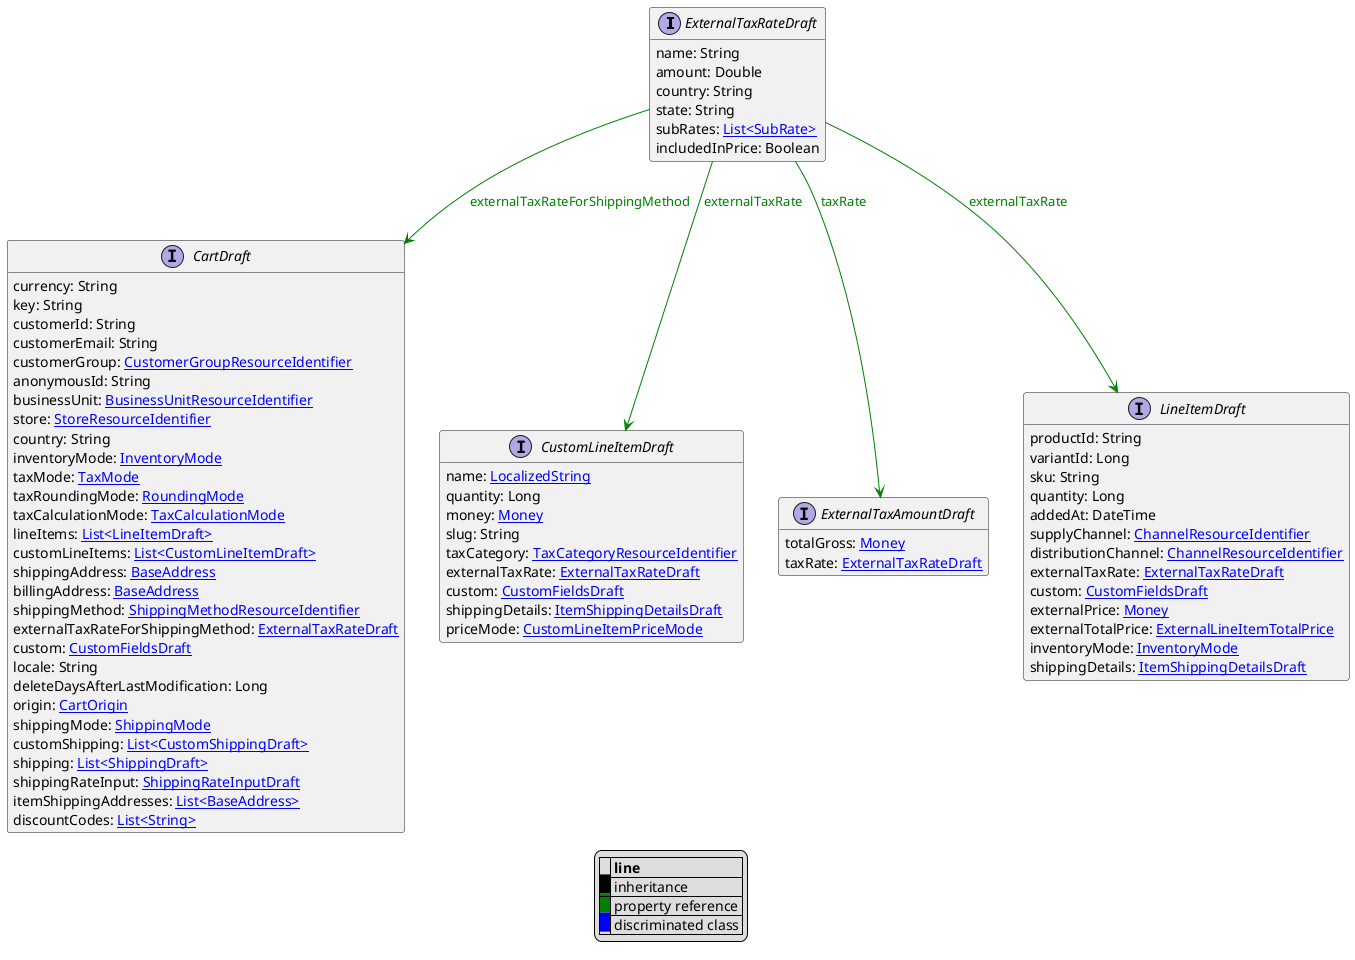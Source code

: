 @startuml

hide empty fields
hide empty methods
legend
|= |= line |
|<back:black>   </back>| inheritance |
|<back:green>   </back>| property reference |
|<back:blue>   </back>| discriminated class |
endlegend
interface ExternalTaxRateDraft [[ExternalTaxRateDraft.svg]]  {
    name: String
    amount: Double
    country: String
    state: String
    subRates: [[SubRate.svg List<SubRate>]]
    includedInPrice: Boolean
}



interface CartDraft [[CartDraft.svg]]  {
    currency: String
    key: String
    customerId: String
    customerEmail: String
    customerGroup: [[CustomerGroupResourceIdentifier.svg CustomerGroupResourceIdentifier]]
    anonymousId: String
    businessUnit: [[BusinessUnitResourceIdentifier.svg BusinessUnitResourceIdentifier]]
    store: [[StoreResourceIdentifier.svg StoreResourceIdentifier]]
    country: String
    inventoryMode: [[InventoryMode.svg InventoryMode]]
    taxMode: [[TaxMode.svg TaxMode]]
    taxRoundingMode: [[RoundingMode.svg RoundingMode]]
    taxCalculationMode: [[TaxCalculationMode.svg TaxCalculationMode]]
    lineItems: [[LineItemDraft.svg List<LineItemDraft>]]
    customLineItems: [[CustomLineItemDraft.svg List<CustomLineItemDraft>]]
    shippingAddress: [[BaseAddress.svg BaseAddress]]
    billingAddress: [[BaseAddress.svg BaseAddress]]
    shippingMethod: [[ShippingMethodResourceIdentifier.svg ShippingMethodResourceIdentifier]]
    externalTaxRateForShippingMethod: [[ExternalTaxRateDraft.svg ExternalTaxRateDraft]]
    custom: [[CustomFieldsDraft.svg CustomFieldsDraft]]
    locale: String
    deleteDaysAfterLastModification: Long
    origin: [[CartOrigin.svg CartOrigin]]
    shippingMode: [[ShippingMode.svg ShippingMode]]
    customShipping: [[CustomShippingDraft.svg List<CustomShippingDraft>]]
    shipping: [[ShippingDraft.svg List<ShippingDraft>]]
    shippingRateInput: [[ShippingRateInputDraft.svg ShippingRateInputDraft]]
    itemShippingAddresses: [[BaseAddress.svg List<BaseAddress>]]
    discountCodes: [[String.svg List<String>]]
}
interface CustomLineItemDraft [[CustomLineItemDraft.svg]]  {
    name: [[LocalizedString.svg LocalizedString]]
    quantity: Long
    money: [[Money.svg Money]]
    slug: String
    taxCategory: [[TaxCategoryResourceIdentifier.svg TaxCategoryResourceIdentifier]]
    externalTaxRate: [[ExternalTaxRateDraft.svg ExternalTaxRateDraft]]
    custom: [[CustomFieldsDraft.svg CustomFieldsDraft]]
    shippingDetails: [[ItemShippingDetailsDraft.svg ItemShippingDetailsDraft]]
    priceMode: [[CustomLineItemPriceMode.svg CustomLineItemPriceMode]]
}
interface ExternalTaxAmountDraft [[ExternalTaxAmountDraft.svg]]  {
    totalGross: [[Money.svg Money]]
    taxRate: [[ExternalTaxRateDraft.svg ExternalTaxRateDraft]]
}
interface LineItemDraft [[LineItemDraft.svg]]  {
    productId: String
    variantId: Long
    sku: String
    quantity: Long
    addedAt: DateTime
    supplyChannel: [[ChannelResourceIdentifier.svg ChannelResourceIdentifier]]
    distributionChannel: [[ChannelResourceIdentifier.svg ChannelResourceIdentifier]]
    externalTaxRate: [[ExternalTaxRateDraft.svg ExternalTaxRateDraft]]
    custom: [[CustomFieldsDraft.svg CustomFieldsDraft]]
    externalPrice: [[Money.svg Money]]
    externalTotalPrice: [[ExternalLineItemTotalPrice.svg ExternalLineItemTotalPrice]]
    inventoryMode: [[InventoryMode.svg InventoryMode]]
    shippingDetails: [[ItemShippingDetailsDraft.svg ItemShippingDetailsDraft]]
}

ExternalTaxRateDraft --> CartDraft #green;text:green : "externalTaxRateForShippingMethod"
ExternalTaxRateDraft --> CustomLineItemDraft #green;text:green : "externalTaxRate"
ExternalTaxRateDraft --> ExternalTaxAmountDraft #green;text:green : "taxRate"
ExternalTaxRateDraft --> LineItemDraft #green;text:green : "externalTaxRate"
@enduml
